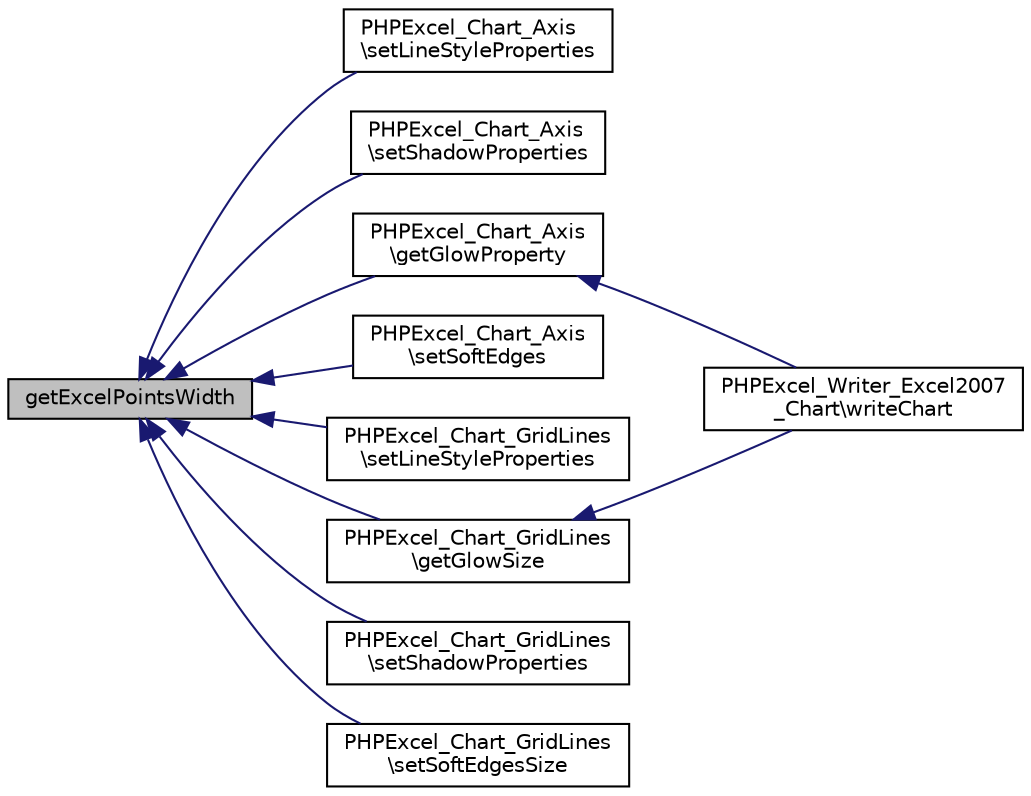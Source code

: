 digraph "getExcelPointsWidth"
{
  edge [fontname="Helvetica",fontsize="10",labelfontname="Helvetica",labelfontsize="10"];
  node [fontname="Helvetica",fontsize="10",shape=record];
  rankdir="LR";
  Node13 [label="getExcelPointsWidth",height=0.2,width=0.4,color="black", fillcolor="grey75", style="filled", fontcolor="black"];
  Node13 -> Node14 [dir="back",color="midnightblue",fontsize="10",style="solid",fontname="Helvetica"];
  Node14 [label="PHPExcel_Chart_Axis\l\\setLineStyleProperties",height=0.2,width=0.4,color="black", fillcolor="white", style="filled",URL="$class_p_h_p_excel___chart___axis.html#ab0e3ca9466591ef50cddfbc1ba81c7da"];
  Node13 -> Node15 [dir="back",color="midnightblue",fontsize="10",style="solid",fontname="Helvetica"];
  Node15 [label="PHPExcel_Chart_Axis\l\\setShadowProperties",height=0.2,width=0.4,color="black", fillcolor="white", style="filled",URL="$class_p_h_p_excel___chart___axis.html#a7b5e7738f6f9043a714a35d2ba1aef6c"];
  Node13 -> Node16 [dir="back",color="midnightblue",fontsize="10",style="solid",fontname="Helvetica"];
  Node16 [label="PHPExcel_Chart_Axis\l\\getGlowProperty",height=0.2,width=0.4,color="black", fillcolor="white", style="filled",URL="$class_p_h_p_excel___chart___axis.html#a332f285b9e38cb4bfe0df86a4c799c42"];
  Node16 -> Node17 [dir="back",color="midnightblue",fontsize="10",style="solid",fontname="Helvetica"];
  Node17 [label="PHPExcel_Writer_Excel2007\l_Chart\\writeChart",height=0.2,width=0.4,color="black", fillcolor="white", style="filled",URL="$class_p_h_p_excel___writer___excel2007___chart.html#a1357cd7f946c0d463cea7efb61c029e3"];
  Node13 -> Node18 [dir="back",color="midnightblue",fontsize="10",style="solid",fontname="Helvetica"];
  Node18 [label="PHPExcel_Chart_Axis\l\\setSoftEdges",height=0.2,width=0.4,color="black", fillcolor="white", style="filled",URL="$class_p_h_p_excel___chart___axis.html#aa5386852aee5c3f3aae565b8eed5c86a"];
  Node13 -> Node19 [dir="back",color="midnightblue",fontsize="10",style="solid",fontname="Helvetica"];
  Node19 [label="PHPExcel_Chart_GridLines\l\\setLineStyleProperties",height=0.2,width=0.4,color="black", fillcolor="white", style="filled",URL="$class_p_h_p_excel___chart___grid_lines.html#ab0e3ca9466591ef50cddfbc1ba81c7da"];
  Node13 -> Node20 [dir="back",color="midnightblue",fontsize="10",style="solid",fontname="Helvetica"];
  Node20 [label="PHPExcel_Chart_GridLines\l\\getGlowSize",height=0.2,width=0.4,color="black", fillcolor="white", style="filled",URL="$class_p_h_p_excel___chart___grid_lines.html#a3568a301d6f6ed7c40442508f46cc5ca"];
  Node20 -> Node17 [dir="back",color="midnightblue",fontsize="10",style="solid",fontname="Helvetica"];
  Node13 -> Node21 [dir="back",color="midnightblue",fontsize="10",style="solid",fontname="Helvetica"];
  Node21 [label="PHPExcel_Chart_GridLines\l\\setShadowProperties",height=0.2,width=0.4,color="black", fillcolor="white", style="filled",URL="$class_p_h_p_excel___chart___grid_lines.html#a7b5e7738f6f9043a714a35d2ba1aef6c"];
  Node13 -> Node22 [dir="back",color="midnightblue",fontsize="10",style="solid",fontname="Helvetica"];
  Node22 [label="PHPExcel_Chart_GridLines\l\\setSoftEdgesSize",height=0.2,width=0.4,color="black", fillcolor="white", style="filled",URL="$class_p_h_p_excel___chart___grid_lines.html#a890e402609bcb40b098bdc2c07f0d325"];
}
